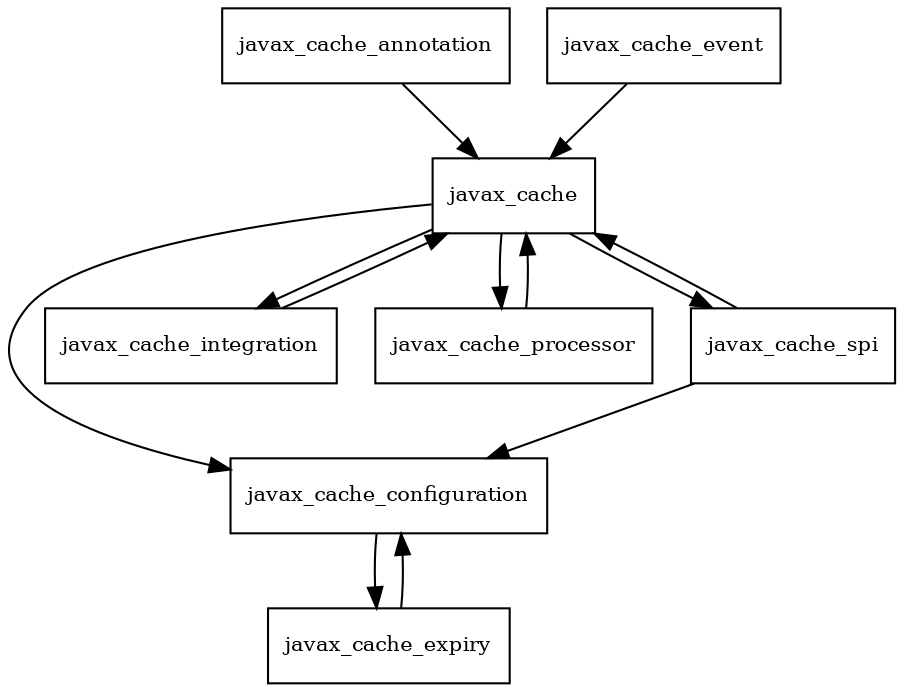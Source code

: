 digraph cache_api_1_0_0_package_dependencies {
  node [shape = box, fontsize=10.0];
  javax_cache -> javax_cache_configuration;
  javax_cache -> javax_cache_integration;
  javax_cache -> javax_cache_processor;
  javax_cache -> javax_cache_spi;
  javax_cache_annotation -> javax_cache;
  javax_cache_configuration -> javax_cache_expiry;
  javax_cache_event -> javax_cache;
  javax_cache_expiry -> javax_cache_configuration;
  javax_cache_integration -> javax_cache;
  javax_cache_processor -> javax_cache;
  javax_cache_spi -> javax_cache;
  javax_cache_spi -> javax_cache_configuration;
}

